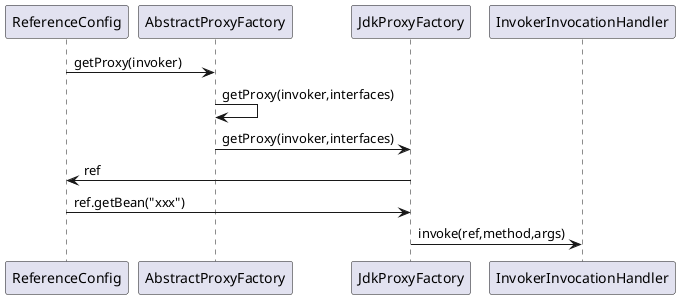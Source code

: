@startuml
participant "ReferenceConfig"         as ReferenceConfig
participant "AbstractProxyFactory"       as AbstractProxyFactory
participant "JdkProxyFactory"       as JdkProxyFactory
participant "InvokerInvocationHandler"       as InvokerInvocationHandler

ReferenceConfig->AbstractProxyFactory:getProxy(invoker)
AbstractProxyFactory->AbstractProxyFactory:getProxy(invoker,interfaces)
AbstractProxyFactory->JdkProxyFactory:getProxy(invoker,interfaces)
JdkProxyFactory->ReferenceConfig:ref
ReferenceConfig->JdkProxyFactory:ref.getBean("xxx")
JdkProxyFactory->InvokerInvocationHandler:invoke(ref,method,args)

@enduml